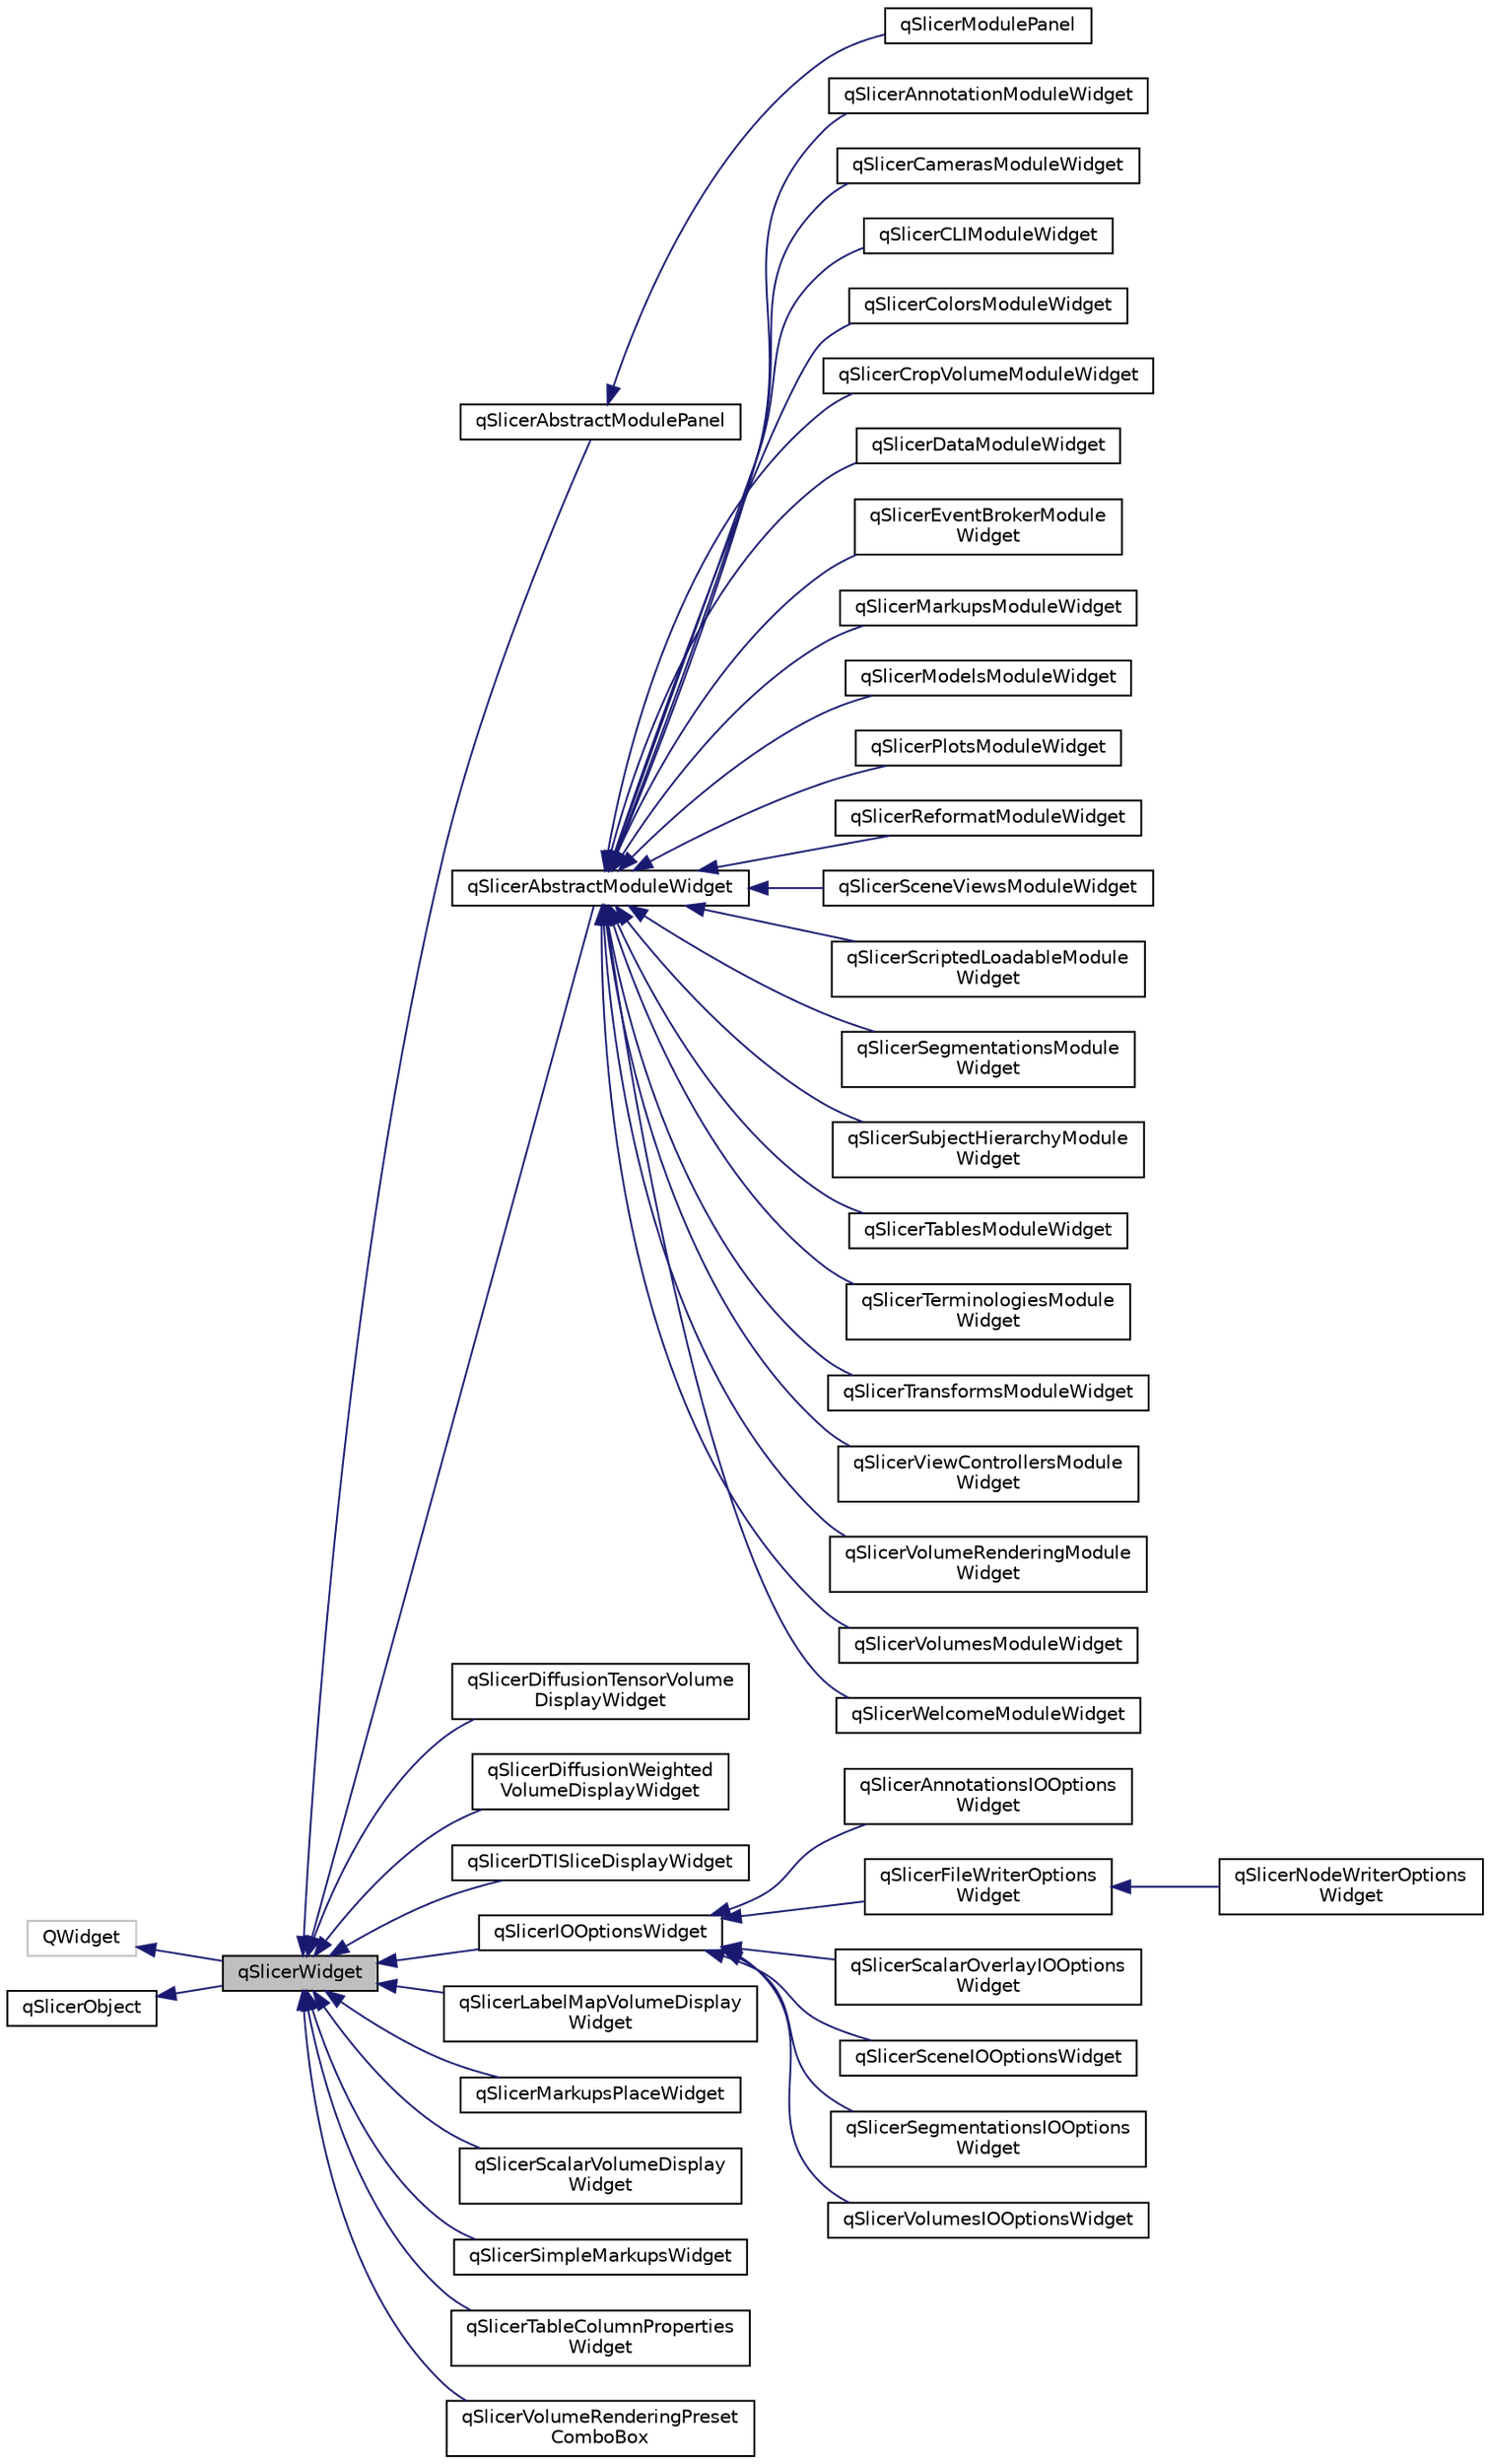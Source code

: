 digraph "qSlicerWidget"
{
  bgcolor="transparent";
  edge [fontname="Helvetica",fontsize="10",labelfontname="Helvetica",labelfontsize="10"];
  node [fontname="Helvetica",fontsize="10",shape=record];
  rankdir="LR";
  Node0 [label="qSlicerWidget",height=0.2,width=0.4,color="black", fillcolor="grey75", style="filled", fontcolor="black"];
  Node1 -> Node0 [dir="back",color="midnightblue",fontsize="10",style="solid",fontname="Helvetica"];
  Node1 [label="QWidget",height=0.2,width=0.4,color="grey75"];
  Node2 -> Node0 [dir="back",color="midnightblue",fontsize="10",style="solid",fontname="Helvetica"];
  Node2 [label="qSlicerObject",height=0.2,width=0.4,color="black",URL="$classqSlicerObject.html"];
  Node0 -> Node3 [dir="back",color="midnightblue",fontsize="10",style="solid",fontname="Helvetica"];
  Node3 [label="qSlicerAbstractModulePanel",height=0.2,width=0.4,color="black",URL="$classqSlicerAbstractModulePanel.html"];
  Node3 -> Node4 [dir="back",color="midnightblue",fontsize="10",style="solid",fontname="Helvetica"];
  Node4 [label="qSlicerModulePanel",height=0.2,width=0.4,color="black",URL="$classqSlicerModulePanel.html"];
  Node0 -> Node5 [dir="back",color="midnightblue",fontsize="10",style="solid",fontname="Helvetica"];
  Node5 [label="qSlicerAbstractModuleWidget",height=0.2,width=0.4,color="black",URL="$classqSlicerAbstractModuleWidget.html"];
  Node5 -> Node6 [dir="back",color="midnightblue",fontsize="10",style="solid",fontname="Helvetica"];
  Node6 [label="qSlicerAnnotationModuleWidget",height=0.2,width=0.4,color="black",URL="$classqSlicerAnnotationModuleWidget.html"];
  Node5 -> Node7 [dir="back",color="midnightblue",fontsize="10",style="solid",fontname="Helvetica"];
  Node7 [label="qSlicerCamerasModuleWidget",height=0.2,width=0.4,color="black",URL="$classqSlicerCamerasModuleWidget.html"];
  Node5 -> Node8 [dir="back",color="midnightblue",fontsize="10",style="solid",fontname="Helvetica"];
  Node8 [label="qSlicerCLIModuleWidget",height=0.2,width=0.4,color="black",URL="$classqSlicerCLIModuleWidget.html"];
  Node5 -> Node9 [dir="back",color="midnightblue",fontsize="10",style="solid",fontname="Helvetica"];
  Node9 [label="qSlicerColorsModuleWidget",height=0.2,width=0.4,color="black",URL="$classqSlicerColorsModuleWidget.html"];
  Node5 -> Node10 [dir="back",color="midnightblue",fontsize="10",style="solid",fontname="Helvetica"];
  Node10 [label="qSlicerCropVolumeModuleWidget",height=0.2,width=0.4,color="black",URL="$classqSlicerCropVolumeModuleWidget.html"];
  Node5 -> Node11 [dir="back",color="midnightblue",fontsize="10",style="solid",fontname="Helvetica"];
  Node11 [label="qSlicerDataModuleWidget",height=0.2,width=0.4,color="black",URL="$classqSlicerDataModuleWidget.html"];
  Node5 -> Node12 [dir="back",color="midnightblue",fontsize="10",style="solid",fontname="Helvetica"];
  Node12 [label="qSlicerEventBrokerModule\lWidget",height=0.2,width=0.4,color="black",URL="$classqSlicerEventBrokerModuleWidget.html"];
  Node5 -> Node13 [dir="back",color="midnightblue",fontsize="10",style="solid",fontname="Helvetica"];
  Node13 [label="qSlicerMarkupsModuleWidget",height=0.2,width=0.4,color="black",URL="$classqSlicerMarkupsModuleWidget.html"];
  Node5 -> Node14 [dir="back",color="midnightblue",fontsize="10",style="solid",fontname="Helvetica"];
  Node14 [label="qSlicerModelsModuleWidget",height=0.2,width=0.4,color="black",URL="$classqSlicerModelsModuleWidget.html"];
  Node5 -> Node15 [dir="back",color="midnightblue",fontsize="10",style="solid",fontname="Helvetica"];
  Node15 [label="qSlicerPlotsModuleWidget",height=0.2,width=0.4,color="black",URL="$classqSlicerPlotsModuleWidget.html"];
  Node5 -> Node16 [dir="back",color="midnightblue",fontsize="10",style="solid",fontname="Helvetica"];
  Node16 [label="qSlicerReformatModuleWidget",height=0.2,width=0.4,color="black",URL="$classqSlicerReformatModuleWidget.html"];
  Node5 -> Node17 [dir="back",color="midnightblue",fontsize="10",style="solid",fontname="Helvetica"];
  Node17 [label="qSlicerSceneViewsModuleWidget",height=0.2,width=0.4,color="black",URL="$classqSlicerSceneViewsModuleWidget.html"];
  Node5 -> Node18 [dir="back",color="midnightblue",fontsize="10",style="solid",fontname="Helvetica"];
  Node18 [label="qSlicerScriptedLoadableModule\lWidget",height=0.2,width=0.4,color="black",URL="$classqSlicerScriptedLoadableModuleWidget.html"];
  Node5 -> Node19 [dir="back",color="midnightblue",fontsize="10",style="solid",fontname="Helvetica"];
  Node19 [label="qSlicerSegmentationsModule\lWidget",height=0.2,width=0.4,color="black",URL="$classqSlicerSegmentationsModuleWidget.html"];
  Node5 -> Node20 [dir="back",color="midnightblue",fontsize="10",style="solid",fontname="Helvetica"];
  Node20 [label="qSlicerSubjectHierarchyModule\lWidget",height=0.2,width=0.4,color="black",URL="$classqSlicerSubjectHierarchyModuleWidget.html"];
  Node5 -> Node21 [dir="back",color="midnightblue",fontsize="10",style="solid",fontname="Helvetica"];
  Node21 [label="qSlicerTablesModuleWidget",height=0.2,width=0.4,color="black",URL="$classqSlicerTablesModuleWidget.html"];
  Node5 -> Node22 [dir="back",color="midnightblue",fontsize="10",style="solid",fontname="Helvetica"];
  Node22 [label="qSlicerTerminologiesModule\lWidget",height=0.2,width=0.4,color="black",URL="$classqSlicerTerminologiesModuleWidget.html"];
  Node5 -> Node23 [dir="back",color="midnightblue",fontsize="10",style="solid",fontname="Helvetica"];
  Node23 [label="qSlicerTransformsModuleWidget",height=0.2,width=0.4,color="black",URL="$classqSlicerTransformsModuleWidget.html"];
  Node5 -> Node24 [dir="back",color="midnightblue",fontsize="10",style="solid",fontname="Helvetica"];
  Node24 [label="qSlicerViewControllersModule\lWidget",height=0.2,width=0.4,color="black",URL="$classqSlicerViewControllersModuleWidget.html"];
  Node5 -> Node25 [dir="back",color="midnightblue",fontsize="10",style="solid",fontname="Helvetica"];
  Node25 [label="qSlicerVolumeRenderingModule\lWidget",height=0.2,width=0.4,color="black",URL="$classqSlicerVolumeRenderingModuleWidget.html"];
  Node5 -> Node26 [dir="back",color="midnightblue",fontsize="10",style="solid",fontname="Helvetica"];
  Node26 [label="qSlicerVolumesModuleWidget",height=0.2,width=0.4,color="black",URL="$classqSlicerVolumesModuleWidget.html"];
  Node5 -> Node27 [dir="back",color="midnightblue",fontsize="10",style="solid",fontname="Helvetica"];
  Node27 [label="qSlicerWelcomeModuleWidget",height=0.2,width=0.4,color="black",URL="$classqSlicerWelcomeModuleWidget.html"];
  Node0 -> Node28 [dir="back",color="midnightblue",fontsize="10",style="solid",fontname="Helvetica"];
  Node28 [label="qSlicerDiffusionTensorVolume\lDisplayWidget",height=0.2,width=0.4,color="black",URL="$classqSlicerDiffusionTensorVolumeDisplayWidget.html"];
  Node0 -> Node29 [dir="back",color="midnightblue",fontsize="10",style="solid",fontname="Helvetica"];
  Node29 [label="qSlicerDiffusionWeighted\lVolumeDisplayWidget",height=0.2,width=0.4,color="black",URL="$classqSlicerDiffusionWeightedVolumeDisplayWidget.html"];
  Node0 -> Node30 [dir="back",color="midnightblue",fontsize="10",style="solid",fontname="Helvetica"];
  Node30 [label="qSlicerDTISliceDisplayWidget",height=0.2,width=0.4,color="black",URL="$classqSlicerDTISliceDisplayWidget.html"];
  Node0 -> Node31 [dir="back",color="midnightblue",fontsize="10",style="solid",fontname="Helvetica"];
  Node31 [label="qSlicerIOOptionsWidget",height=0.2,width=0.4,color="black",URL="$classqSlicerIOOptionsWidget.html"];
  Node31 -> Node32 [dir="back",color="midnightblue",fontsize="10",style="solid",fontname="Helvetica"];
  Node32 [label="qSlicerAnnotationsIOOptions\lWidget",height=0.2,width=0.4,color="black",URL="$classqSlicerAnnotationsIOOptionsWidget.html"];
  Node31 -> Node33 [dir="back",color="midnightblue",fontsize="10",style="solid",fontname="Helvetica"];
  Node33 [label="qSlicerFileWriterOptions\lWidget",height=0.2,width=0.4,color="black",URL="$classqSlicerFileWriterOptionsWidget.html",tooltip="Base class for all the Writer Options widget. "];
  Node33 -> Node34 [dir="back",color="midnightblue",fontsize="10",style="solid",fontname="Helvetica"];
  Node34 [label="qSlicerNodeWriterOptions\lWidget",height=0.2,width=0.4,color="black",URL="$classqSlicerNodeWriterOptionsWidget.html"];
  Node31 -> Node35 [dir="back",color="midnightblue",fontsize="10",style="solid",fontname="Helvetica"];
  Node35 [label="qSlicerScalarOverlayIOOptions\lWidget",height=0.2,width=0.4,color="black",URL="$classqSlicerScalarOverlayIOOptionsWidget.html"];
  Node31 -> Node36 [dir="back",color="midnightblue",fontsize="10",style="solid",fontname="Helvetica"];
  Node36 [label="qSlicerSceneIOOptionsWidget",height=0.2,width=0.4,color="black",URL="$classqSlicerSceneIOOptionsWidget.html"];
  Node31 -> Node37 [dir="back",color="midnightblue",fontsize="10",style="solid",fontname="Helvetica"];
  Node37 [label="qSlicerSegmentationsIOOptions\lWidget",height=0.2,width=0.4,color="black",URL="$classqSlicerSegmentationsIOOptionsWidget.html"];
  Node31 -> Node38 [dir="back",color="midnightblue",fontsize="10",style="solid",fontname="Helvetica"];
  Node38 [label="qSlicerVolumesIOOptionsWidget",height=0.2,width=0.4,color="black",URL="$classqSlicerVolumesIOOptionsWidget.html"];
  Node0 -> Node39 [dir="back",color="midnightblue",fontsize="10",style="solid",fontname="Helvetica"];
  Node39 [label="qSlicerLabelMapVolumeDisplay\lWidget",height=0.2,width=0.4,color="black",URL="$classqSlicerLabelMapVolumeDisplayWidget.html"];
  Node0 -> Node40 [dir="back",color="midnightblue",fontsize="10",style="solid",fontname="Helvetica"];
  Node40 [label="qSlicerMarkupsPlaceWidget",height=0.2,width=0.4,color="black",URL="$classqSlicerMarkupsPlaceWidget.html"];
  Node0 -> Node41 [dir="back",color="midnightblue",fontsize="10",style="solid",fontname="Helvetica"];
  Node41 [label="qSlicerScalarVolumeDisplay\lWidget",height=0.2,width=0.4,color="black",URL="$classqSlicerScalarVolumeDisplayWidget.html"];
  Node0 -> Node42 [dir="back",color="midnightblue",fontsize="10",style="solid",fontname="Helvetica"];
  Node42 [label="qSlicerSimpleMarkupsWidget",height=0.2,width=0.4,color="black",URL="$classqSlicerSimpleMarkupsWidget.html"];
  Node0 -> Node43 [dir="back",color="midnightblue",fontsize="10",style="solid",fontname="Helvetica"];
  Node43 [label="qSlicerTableColumnProperties\lWidget",height=0.2,width=0.4,color="black",URL="$classqSlicerTableColumnPropertiesWidget.html"];
  Node0 -> Node44 [dir="back",color="midnightblue",fontsize="10",style="solid",fontname="Helvetica"];
  Node44 [label="qSlicerVolumeRenderingPreset\lComboBox",height=0.2,width=0.4,color="black",URL="$classqSlicerVolumeRenderingPresetComboBox.html"];
}

